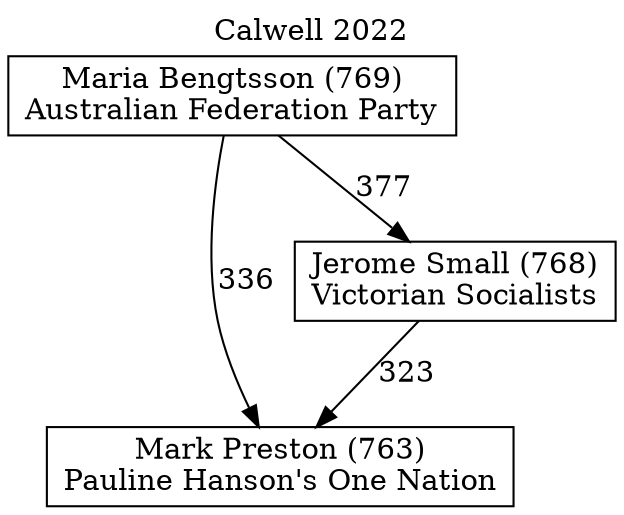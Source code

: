 // House preference flow
digraph "Mark Preston (763)_Calwell_2022" {
	graph [label="Calwell 2022" labelloc=t mclimit=10]
	node [shape=box]
	"Mark Preston (763)" [label="Mark Preston (763)
Pauline Hanson's One Nation"]
	"Jerome Small (768)" [label="Jerome Small (768)
Victorian Socialists"]
	"Maria Bengtsson (769)" [label="Maria Bengtsson (769)
Australian Federation Party"]
	"Jerome Small (768)" -> "Mark Preston (763)" [label=323]
	"Maria Bengtsson (769)" -> "Jerome Small (768)" [label=377]
	"Maria Bengtsson (769)" -> "Mark Preston (763)" [label=336]
}
